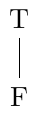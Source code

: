 \documentclass[tikz]{standalone}
\usetikzlibrary{positioning}
\begin{document}
\begin{tikzpicture}
    \node (T) at (0,0) {T};
    \node (F) [below of=T] {F};
    \draw (T) to (F);
\end{tikzpicture}
\end{document}
